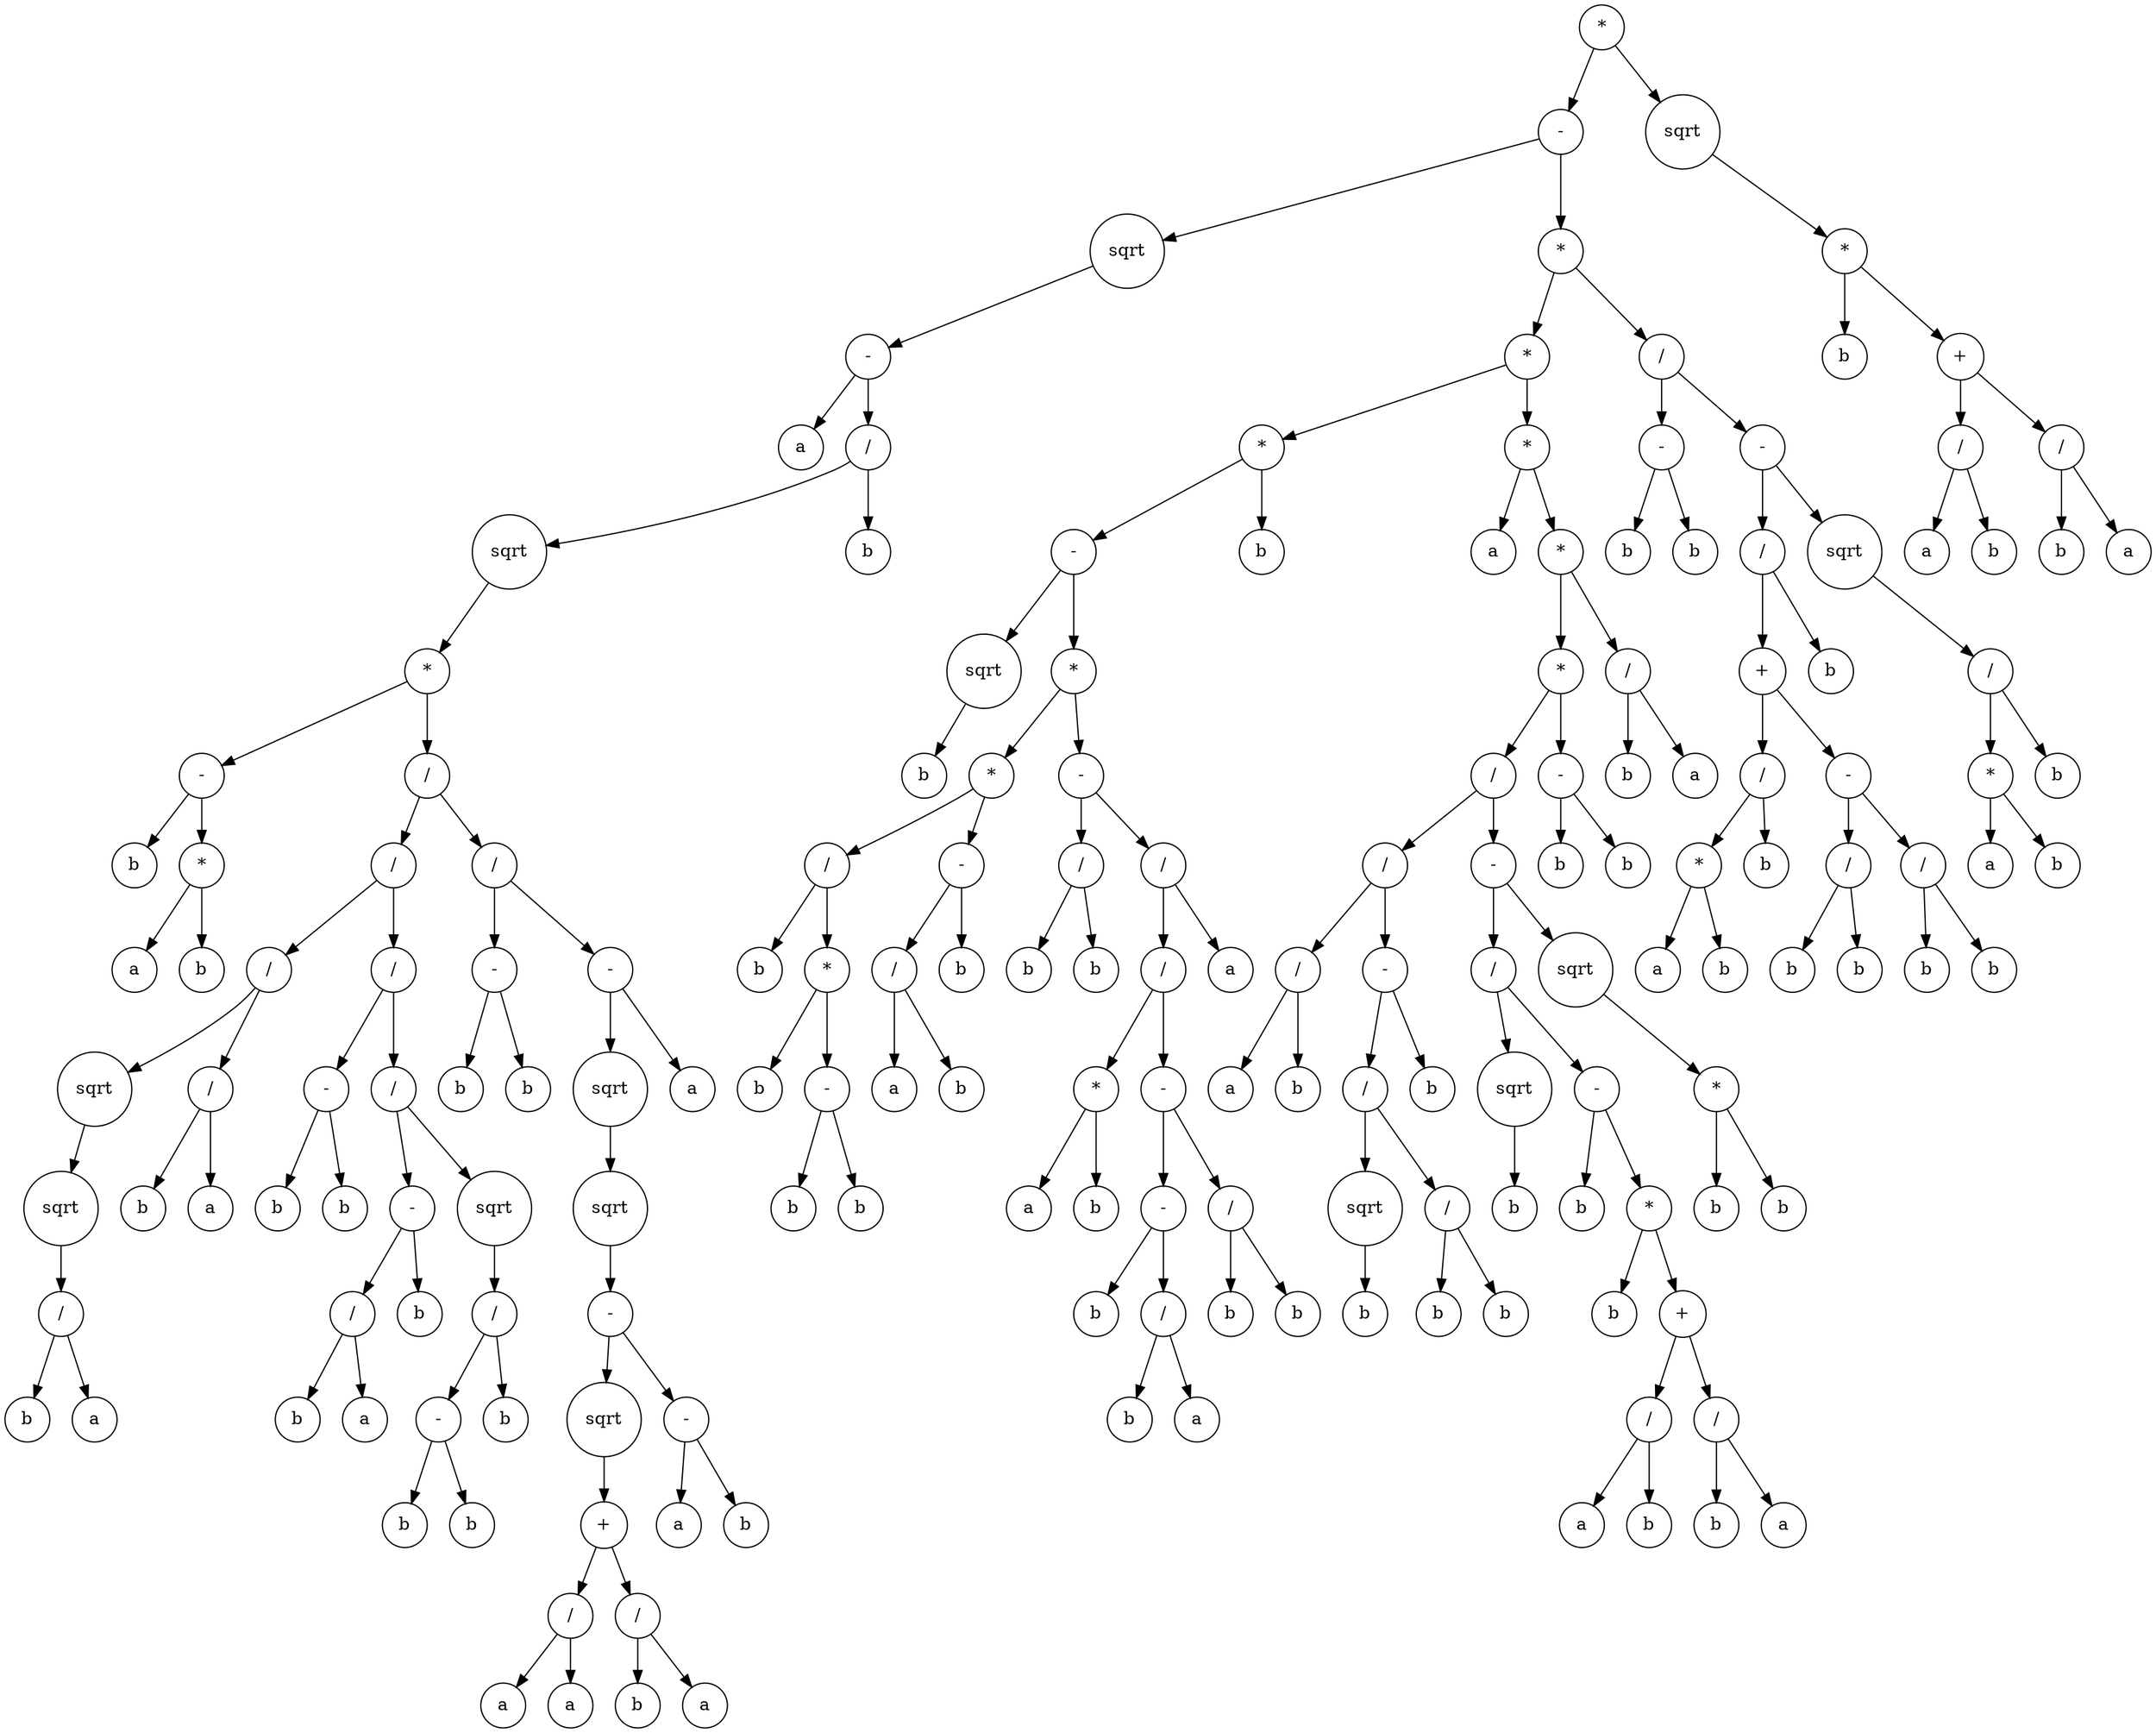 digraph g {
graph [ordering=out];
node [shape=circle];
n[label = "*"];
n0[label = "-"];
n00[label = "sqrt"];
n000[label = "-"];
n0000[label = "a"];
n000 -> n0000;
n0001[label = "/"];
n00010[label = "sqrt"];
n000100[label = "*"];
n0001000[label = "-"];
n00010000[label = "b"];
n0001000 -> n00010000;
n00010001[label = "*"];
n000100010[label = "a"];
n00010001 -> n000100010;
n000100011[label = "b"];
n00010001 -> n000100011;
n0001000 -> n00010001;
n000100 -> n0001000;
n0001001[label = "/"];
n00010010[label = "/"];
n000100100[label = "/"];
n0001001000[label = "sqrt"];
n00010010000[label = "sqrt"];
n000100100000[label = "/"];
n0001001000000[label = "b"];
n000100100000 -> n0001001000000;
n0001001000001[label = "a"];
n000100100000 -> n0001001000001;
n00010010000 -> n000100100000;
n0001001000 -> n00010010000;
n000100100 -> n0001001000;
n0001001001[label = "/"];
n00010010010[label = "b"];
n0001001001 -> n00010010010;
n00010010011[label = "a"];
n0001001001 -> n00010010011;
n000100100 -> n0001001001;
n00010010 -> n000100100;
n000100101[label = "/"];
n0001001010[label = "-"];
n00010010100[label = "b"];
n0001001010 -> n00010010100;
n00010010101[label = "b"];
n0001001010 -> n00010010101;
n000100101 -> n0001001010;
n0001001011[label = "/"];
n00010010110[label = "-"];
n000100101100[label = "/"];
n0001001011000[label = "b"];
n000100101100 -> n0001001011000;
n0001001011001[label = "a"];
n000100101100 -> n0001001011001;
n00010010110 -> n000100101100;
n000100101101[label = "b"];
n00010010110 -> n000100101101;
n0001001011 -> n00010010110;
n00010010111[label = "sqrt"];
n000100101110[label = "/"];
n0001001011100[label = "-"];
n00010010111000[label = "b"];
n0001001011100 -> n00010010111000;
n00010010111001[label = "b"];
n0001001011100 -> n00010010111001;
n000100101110 -> n0001001011100;
n0001001011101[label = "b"];
n000100101110 -> n0001001011101;
n00010010111 -> n000100101110;
n0001001011 -> n00010010111;
n000100101 -> n0001001011;
n00010010 -> n000100101;
n0001001 -> n00010010;
n00010011[label = "/"];
n000100110[label = "-"];
n0001001100[label = "b"];
n000100110 -> n0001001100;
n0001001101[label = "b"];
n000100110 -> n0001001101;
n00010011 -> n000100110;
n000100111[label = "-"];
n0001001110[label = "sqrt"];
n00010011100[label = "sqrt"];
n000100111000[label = "-"];
n0001001110000[label = "sqrt"];
n00010011100000[label = "+"];
n000100111000000[label = "/"];
n0001001110000000[label = "a"];
n000100111000000 -> n0001001110000000;
n0001001110000001[label = "a"];
n000100111000000 -> n0001001110000001;
n00010011100000 -> n000100111000000;
n000100111000001[label = "/"];
n0001001110000010[label = "b"];
n000100111000001 -> n0001001110000010;
n0001001110000011[label = "a"];
n000100111000001 -> n0001001110000011;
n00010011100000 -> n000100111000001;
n0001001110000 -> n00010011100000;
n000100111000 -> n0001001110000;
n0001001110001[label = "-"];
n00010011100010[label = "a"];
n0001001110001 -> n00010011100010;
n00010011100011[label = "b"];
n0001001110001 -> n00010011100011;
n000100111000 -> n0001001110001;
n00010011100 -> n000100111000;
n0001001110 -> n00010011100;
n000100111 -> n0001001110;
n0001001111[label = "a"];
n000100111 -> n0001001111;
n00010011 -> n000100111;
n0001001 -> n00010011;
n000100 -> n0001001;
n00010 -> n000100;
n0001 -> n00010;
n00011[label = "b"];
n0001 -> n00011;
n000 -> n0001;
n00 -> n000;
n0 -> n00;
n01[label = "*"];
n010[label = "*"];
n0100[label = "*"];
n01000[label = "-"];
n010000[label = "sqrt"];
n0100000[label = "b"];
n010000 -> n0100000;
n01000 -> n010000;
n010001[label = "*"];
n0100010[label = "*"];
n01000100[label = "/"];
n010001000[label = "b"];
n01000100 -> n010001000;
n010001001[label = "*"];
n0100010010[label = "b"];
n010001001 -> n0100010010;
n0100010011[label = "-"];
n01000100110[label = "b"];
n0100010011 -> n01000100110;
n01000100111[label = "b"];
n0100010011 -> n01000100111;
n010001001 -> n0100010011;
n01000100 -> n010001001;
n0100010 -> n01000100;
n01000101[label = "-"];
n010001010[label = "/"];
n0100010100[label = "a"];
n010001010 -> n0100010100;
n0100010101[label = "b"];
n010001010 -> n0100010101;
n01000101 -> n010001010;
n010001011[label = "b"];
n01000101 -> n010001011;
n0100010 -> n01000101;
n010001 -> n0100010;
n0100011[label = "-"];
n01000110[label = "/"];
n010001100[label = "b"];
n01000110 -> n010001100;
n010001101[label = "b"];
n01000110 -> n010001101;
n0100011 -> n01000110;
n01000111[label = "/"];
n010001110[label = "/"];
n0100011100[label = "*"];
n01000111000[label = "a"];
n0100011100 -> n01000111000;
n01000111001[label = "b"];
n0100011100 -> n01000111001;
n010001110 -> n0100011100;
n0100011101[label = "-"];
n01000111010[label = "-"];
n010001110100[label = "b"];
n01000111010 -> n010001110100;
n010001110101[label = "/"];
n0100011101010[label = "b"];
n010001110101 -> n0100011101010;
n0100011101011[label = "a"];
n010001110101 -> n0100011101011;
n01000111010 -> n010001110101;
n0100011101 -> n01000111010;
n01000111011[label = "/"];
n010001110110[label = "b"];
n01000111011 -> n010001110110;
n010001110111[label = "b"];
n01000111011 -> n010001110111;
n0100011101 -> n01000111011;
n010001110 -> n0100011101;
n01000111 -> n010001110;
n010001111[label = "a"];
n01000111 -> n010001111;
n0100011 -> n01000111;
n010001 -> n0100011;
n01000 -> n010001;
n0100 -> n01000;
n01001[label = "b"];
n0100 -> n01001;
n010 -> n0100;
n0101[label = "*"];
n01010[label = "a"];
n0101 -> n01010;
n01011[label = "*"];
n010110[label = "*"];
n0101100[label = "/"];
n01011000[label = "/"];
n010110000[label = "/"];
n0101100000[label = "a"];
n010110000 -> n0101100000;
n0101100001[label = "b"];
n010110000 -> n0101100001;
n01011000 -> n010110000;
n010110001[label = "-"];
n0101100010[label = "/"];
n01011000100[label = "sqrt"];
n010110001000[label = "b"];
n01011000100 -> n010110001000;
n0101100010 -> n01011000100;
n01011000101[label = "/"];
n010110001010[label = "b"];
n01011000101 -> n010110001010;
n010110001011[label = "b"];
n01011000101 -> n010110001011;
n0101100010 -> n01011000101;
n010110001 -> n0101100010;
n0101100011[label = "b"];
n010110001 -> n0101100011;
n01011000 -> n010110001;
n0101100 -> n01011000;
n01011001[label = "-"];
n010110010[label = "/"];
n0101100100[label = "sqrt"];
n01011001000[label = "b"];
n0101100100 -> n01011001000;
n010110010 -> n0101100100;
n0101100101[label = "-"];
n01011001010[label = "b"];
n0101100101 -> n01011001010;
n01011001011[label = "*"];
n010110010110[label = "b"];
n01011001011 -> n010110010110;
n010110010111[label = "+"];
n0101100101110[label = "/"];
n01011001011100[label = "a"];
n0101100101110 -> n01011001011100;
n01011001011101[label = "b"];
n0101100101110 -> n01011001011101;
n010110010111 -> n0101100101110;
n0101100101111[label = "/"];
n01011001011110[label = "b"];
n0101100101111 -> n01011001011110;
n01011001011111[label = "a"];
n0101100101111 -> n01011001011111;
n010110010111 -> n0101100101111;
n01011001011 -> n010110010111;
n0101100101 -> n01011001011;
n010110010 -> n0101100101;
n01011001 -> n010110010;
n010110011[label = "sqrt"];
n0101100110[label = "*"];
n01011001100[label = "b"];
n0101100110 -> n01011001100;
n01011001101[label = "b"];
n0101100110 -> n01011001101;
n010110011 -> n0101100110;
n01011001 -> n010110011;
n0101100 -> n01011001;
n010110 -> n0101100;
n0101101[label = "-"];
n01011010[label = "b"];
n0101101 -> n01011010;
n01011011[label = "b"];
n0101101 -> n01011011;
n010110 -> n0101101;
n01011 -> n010110;
n010111[label = "/"];
n0101110[label = "b"];
n010111 -> n0101110;
n0101111[label = "a"];
n010111 -> n0101111;
n01011 -> n010111;
n0101 -> n01011;
n010 -> n0101;
n01 -> n010;
n011[label = "/"];
n0110[label = "-"];
n01100[label = "b"];
n0110 -> n01100;
n01101[label = "b"];
n0110 -> n01101;
n011 -> n0110;
n0111[label = "-"];
n01110[label = "/"];
n011100[label = "+"];
n0111000[label = "/"];
n01110000[label = "*"];
n011100000[label = "a"];
n01110000 -> n011100000;
n011100001[label = "b"];
n01110000 -> n011100001;
n0111000 -> n01110000;
n01110001[label = "b"];
n0111000 -> n01110001;
n011100 -> n0111000;
n0111001[label = "-"];
n01110010[label = "/"];
n011100100[label = "b"];
n01110010 -> n011100100;
n011100101[label = "b"];
n01110010 -> n011100101;
n0111001 -> n01110010;
n01110011[label = "/"];
n011100110[label = "b"];
n01110011 -> n011100110;
n011100111[label = "b"];
n01110011 -> n011100111;
n0111001 -> n01110011;
n011100 -> n0111001;
n01110 -> n011100;
n011101[label = "b"];
n01110 -> n011101;
n0111 -> n01110;
n01111[label = "sqrt"];
n011110[label = "/"];
n0111100[label = "*"];
n01111000[label = "a"];
n0111100 -> n01111000;
n01111001[label = "b"];
n0111100 -> n01111001;
n011110 -> n0111100;
n0111101[label = "b"];
n011110 -> n0111101;
n01111 -> n011110;
n0111 -> n01111;
n011 -> n0111;
n01 -> n011;
n0 -> n01;
n -> n0;
n1[label = "sqrt"];
n10[label = "*"];
n100[label = "b"];
n10 -> n100;
n101[label = "+"];
n1010[label = "/"];
n10100[label = "a"];
n1010 -> n10100;
n10101[label = "b"];
n1010 -> n10101;
n101 -> n1010;
n1011[label = "/"];
n10110[label = "b"];
n1011 -> n10110;
n10111[label = "a"];
n1011 -> n10111;
n101 -> n1011;
n10 -> n101;
n1 -> n10;
n -> n1;
}
